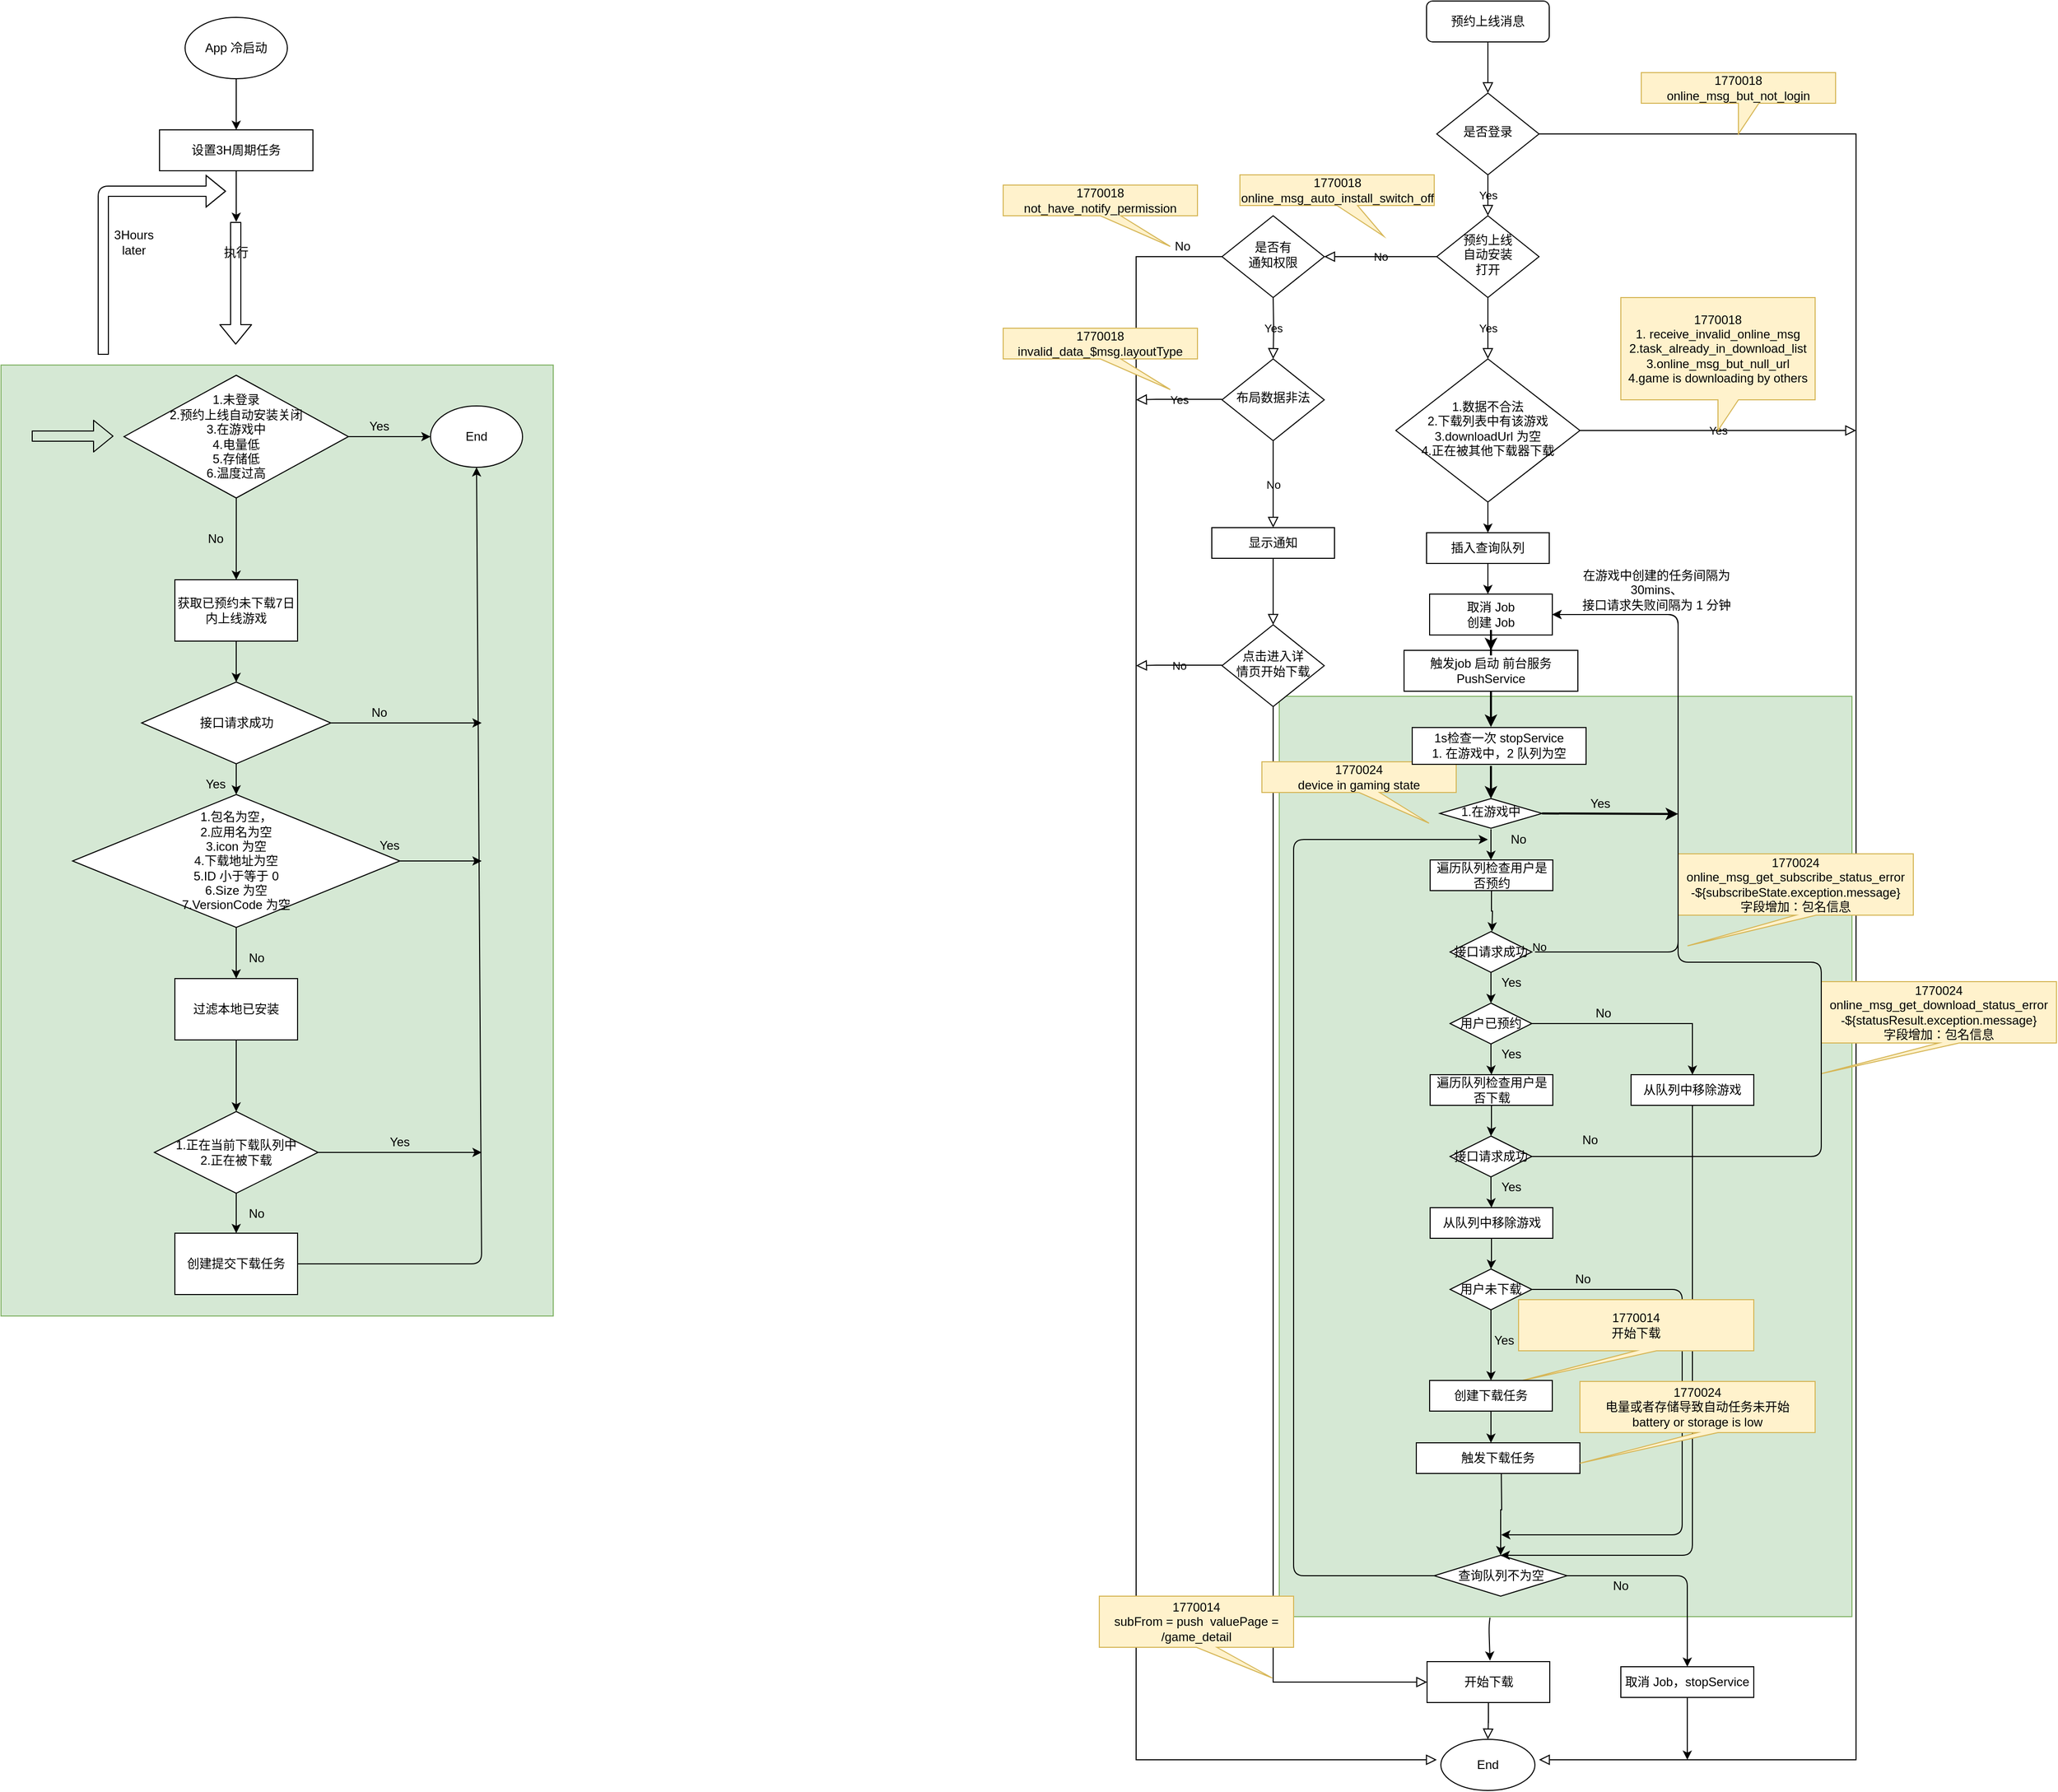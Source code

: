 <mxfile version="14.9.0" type="github">
  <diagram id="aTNAMvz2toSE4Gdvd_Vc" name="Page-1">
    <mxGraphModel dx="6103" dy="762" grid="1" gridSize="10" guides="1" tooltips="1" connect="1" arrows="1" fold="1" page="1" pageScale="1" pageWidth="4681" pageHeight="3300" math="0" shadow="0">
      <root>
        <mxCell id="0" />
        <mxCell id="1" parent="0" />
        <mxCell id="ogqf-lDKkEXnb7IWAkOe-45" value="" style="group" vertex="1" connectable="0" parent="1">
          <mxGeometry x="-1040" y="2144" width="1030" height="1750" as="geometry" />
        </mxCell>
        <mxCell id="ogqf-lDKkEXnb7IWAkOe-46" value="" style="rounded=0;whiteSpace=wrap;html=1;fillColor=#d5e8d4;align=center;verticalAlign=middle;strokeColor=#82b366;" vertex="1" parent="ogqf-lDKkEXnb7IWAkOe-45">
          <mxGeometry x="270" y="680" width="560" height="900" as="geometry" />
        </mxCell>
        <mxCell id="ogqf-lDKkEXnb7IWAkOe-47" value="预约上线消息" style="rounded=1;whiteSpace=wrap;html=1;fontSize=12;glass=0;strokeWidth=1;shadow=0;" vertex="1" parent="ogqf-lDKkEXnb7IWAkOe-45">
          <mxGeometry x="414" width="120" height="40" as="geometry" />
        </mxCell>
        <mxCell id="ogqf-lDKkEXnb7IWAkOe-48" value="No" style="edgeStyle=orthogonalEdgeStyle;rounded=0;html=1;jettySize=auto;orthogonalLoop=1;fontSize=11;endArrow=block;endFill=0;endSize=8;strokeWidth=1;shadow=0;labelBackgroundColor=none;" edge="1" parent="ogqf-lDKkEXnb7IWAkOe-45" source="ogqf-lDKkEXnb7IWAkOe-49">
          <mxGeometry as="geometry">
            <mxPoint as="offset" />
            <mxPoint x="524" y="1720" as="targetPoint" />
            <Array as="points">
              <mxPoint x="834" y="130" />
              <mxPoint x="834" y="1720" />
            </Array>
          </mxGeometry>
        </mxCell>
        <mxCell id="ogqf-lDKkEXnb7IWAkOe-49" value="是否登录" style="rhombus;whiteSpace=wrap;html=1;shadow=0;fontFamily=Helvetica;fontSize=12;align=center;strokeWidth=1;spacing=6;spacingTop=-4;" vertex="1" parent="ogqf-lDKkEXnb7IWAkOe-45">
          <mxGeometry x="424" y="90" width="100" height="80" as="geometry" />
        </mxCell>
        <mxCell id="ogqf-lDKkEXnb7IWAkOe-50" value="" style="rounded=0;html=1;jettySize=auto;orthogonalLoop=1;fontSize=11;endArrow=block;endFill=0;endSize=8;strokeWidth=1;shadow=0;labelBackgroundColor=none;edgeStyle=orthogonalEdgeStyle;" edge="1" parent="ogqf-lDKkEXnb7IWAkOe-45" source="ogqf-lDKkEXnb7IWAkOe-47" target="ogqf-lDKkEXnb7IWAkOe-49">
          <mxGeometry as="geometry" />
        </mxCell>
        <mxCell id="ogqf-lDKkEXnb7IWAkOe-51" value="Yes" style="rounded=0;html=1;jettySize=auto;orthogonalLoop=1;fontSize=11;endArrow=block;endFill=0;endSize=8;strokeWidth=1;shadow=0;labelBackgroundColor=none;edgeStyle=orthogonalEdgeStyle;" edge="1" parent="ogqf-lDKkEXnb7IWAkOe-45" source="ogqf-lDKkEXnb7IWAkOe-52">
          <mxGeometry as="geometry">
            <mxPoint as="offset" />
            <mxPoint x="474" y="350" as="targetPoint" />
          </mxGeometry>
        </mxCell>
        <mxCell id="ogqf-lDKkEXnb7IWAkOe-52" value="预约上线&lt;br&gt;自动安装&lt;br&gt;打开" style="rhombus;whiteSpace=wrap;html=1;shadow=0;fontFamily=Helvetica;fontSize=12;align=center;strokeWidth=1;spacing=6;spacingTop=-4;" vertex="1" parent="ogqf-lDKkEXnb7IWAkOe-45">
          <mxGeometry x="424" y="210" width="100" height="80" as="geometry" />
        </mxCell>
        <mxCell id="ogqf-lDKkEXnb7IWAkOe-53" value="Yes" style="rounded=0;html=1;jettySize=auto;orthogonalLoop=1;fontSize=11;endArrow=block;endFill=0;endSize=8;strokeWidth=1;shadow=0;labelBackgroundColor=none;edgeStyle=orthogonalEdgeStyle;" edge="1" parent="ogqf-lDKkEXnb7IWAkOe-45" source="ogqf-lDKkEXnb7IWAkOe-49" target="ogqf-lDKkEXnb7IWAkOe-52">
          <mxGeometry as="geometry">
            <mxPoint as="offset" />
          </mxGeometry>
        </mxCell>
        <mxCell id="ogqf-lDKkEXnb7IWAkOe-54" value="" style="edgeStyle=orthogonalEdgeStyle;rounded=0;html=1;jettySize=auto;orthogonalLoop=1;fontSize=11;endArrow=block;endFill=0;endSize=8;strokeWidth=1;shadow=0;labelBackgroundColor=none;exitX=0;exitY=0.5;exitDx=0;exitDy=0;" edge="1" parent="ogqf-lDKkEXnb7IWAkOe-45" source="ogqf-lDKkEXnb7IWAkOe-58">
          <mxGeometry as="geometry">
            <mxPoint as="offset" />
            <mxPoint x="210" y="250" as="sourcePoint" />
            <mxPoint x="424" y="1720" as="targetPoint" />
            <Array as="points">
              <mxPoint x="130" y="250" />
              <mxPoint x="130" y="1720" />
            </Array>
          </mxGeometry>
        </mxCell>
        <mxCell id="ogqf-lDKkEXnb7IWAkOe-55" value="No" style="rounded=0;html=1;jettySize=auto;orthogonalLoop=1;fontSize=11;endArrow=block;endFill=0;endSize=8;strokeWidth=1;shadow=0;labelBackgroundColor=none;edgeStyle=orthogonalEdgeStyle;exitX=0;exitY=0.5;exitDx=0;exitDy=0;entryX=1;entryY=0.5;entryDx=0;entryDy=0;" edge="1" parent="ogqf-lDKkEXnb7IWAkOe-45" source="ogqf-lDKkEXnb7IWAkOe-52" target="ogqf-lDKkEXnb7IWAkOe-58">
          <mxGeometry as="geometry">
            <mxPoint as="offset" />
            <mxPoint x="383" y="310" as="sourcePoint" />
            <mxPoint x="370" y="250" as="targetPoint" />
          </mxGeometry>
        </mxCell>
        <mxCell id="ogqf-lDKkEXnb7IWAkOe-56" value="No" style="rounded=0;html=1;jettySize=auto;orthogonalLoop=1;fontSize=11;endArrow=block;endFill=0;endSize=8;strokeWidth=1;shadow=0;labelBackgroundColor=none;edgeStyle=orthogonalEdgeStyle;" edge="1" parent="ogqf-lDKkEXnb7IWAkOe-45">
          <mxGeometry as="geometry">
            <mxPoint as="offset" />
            <mxPoint x="473.5" y="430" as="sourcePoint" />
            <mxPoint x="473.5" y="490" as="targetPoint" />
          </mxGeometry>
        </mxCell>
        <mxCell id="ogqf-lDKkEXnb7IWAkOe-57" value="" style="rounded=0;html=1;jettySize=auto;orthogonalLoop=1;fontSize=11;endArrow=block;endFill=0;endSize=8;strokeWidth=1;shadow=0;labelBackgroundColor=none;edgeStyle=orthogonalEdgeStyle;entryX=0.5;entryY=0;entryDx=0;entryDy=0;" edge="1" parent="ogqf-lDKkEXnb7IWAkOe-45" source="ogqf-lDKkEXnb7IWAkOe-68">
          <mxGeometry as="geometry">
            <mxPoint x="473.5" y="670" as="sourcePoint" />
            <mxPoint x="474" y="1700" as="targetPoint" />
          </mxGeometry>
        </mxCell>
        <mxCell id="ogqf-lDKkEXnb7IWAkOe-58" value="是否有&lt;br&gt;通知权限" style="rhombus;whiteSpace=wrap;html=1;shadow=0;fontFamily=Helvetica;fontSize=12;align=center;strokeWidth=1;spacing=6;spacingTop=-4;" vertex="1" parent="ogqf-lDKkEXnb7IWAkOe-45">
          <mxGeometry x="214" y="210" width="100" height="80" as="geometry" />
        </mxCell>
        <mxCell id="ogqf-lDKkEXnb7IWAkOe-59" value="No" style="text;html=1;align=center;verticalAlign=middle;resizable=0;points=[];autosize=1;" vertex="1" parent="ogqf-lDKkEXnb7IWAkOe-45">
          <mxGeometry x="160" y="230" width="30" height="20" as="geometry" />
        </mxCell>
        <mxCell id="ogqf-lDKkEXnb7IWAkOe-60" value="布局数据非法" style="rhombus;whiteSpace=wrap;html=1;shadow=0;fontFamily=Helvetica;fontSize=12;align=center;strokeWidth=1;spacing=6;spacingTop=-4;" vertex="1" parent="ogqf-lDKkEXnb7IWAkOe-45">
          <mxGeometry x="214" y="350" width="100" height="80" as="geometry" />
        </mxCell>
        <mxCell id="ogqf-lDKkEXnb7IWAkOe-61" value="Yes" style="rounded=0;html=1;jettySize=auto;orthogonalLoop=1;fontSize=11;endArrow=block;endFill=0;endSize=8;strokeWidth=1;shadow=0;labelBackgroundColor=none;edgeStyle=orthogonalEdgeStyle;entryX=0.5;entryY=0;entryDx=0;entryDy=0;" edge="1" parent="ogqf-lDKkEXnb7IWAkOe-45" target="ogqf-lDKkEXnb7IWAkOe-60">
          <mxGeometry as="geometry">
            <mxPoint as="offset" />
            <mxPoint x="264" y="290" as="sourcePoint" />
            <mxPoint x="264" y="330" as="targetPoint" />
          </mxGeometry>
        </mxCell>
        <mxCell id="ogqf-lDKkEXnb7IWAkOe-62" value="Yes" style="rounded=0;html=1;jettySize=auto;orthogonalLoop=1;fontSize=11;endArrow=block;endFill=0;endSize=8;strokeWidth=1;shadow=0;labelBackgroundColor=none;edgeStyle=orthogonalEdgeStyle;exitX=0;exitY=0.5;exitDx=0;exitDy=0;" edge="1" parent="ogqf-lDKkEXnb7IWAkOe-45">
          <mxGeometry as="geometry">
            <mxPoint as="offset" />
            <mxPoint x="214" y="389.5" as="sourcePoint" />
            <mxPoint x="130" y="390" as="targetPoint" />
            <Array as="points">
              <mxPoint x="150" y="390" />
              <mxPoint x="150" y="390" />
            </Array>
          </mxGeometry>
        </mxCell>
        <mxCell id="ogqf-lDKkEXnb7IWAkOe-63" value="显示通知" style="rounded=0;whiteSpace=wrap;html=1;" vertex="1" parent="ogqf-lDKkEXnb7IWAkOe-45">
          <mxGeometry x="204" y="515" width="120" height="30" as="geometry" />
        </mxCell>
        <mxCell id="ogqf-lDKkEXnb7IWAkOe-64" value="No" style="rounded=0;html=1;jettySize=auto;orthogonalLoop=1;fontSize=11;endArrow=block;endFill=0;endSize=8;strokeWidth=1;shadow=0;labelBackgroundColor=none;edgeStyle=orthogonalEdgeStyle;entryX=0.5;entryY=0;entryDx=0;entryDy=0;exitX=0.5;exitY=1;exitDx=0;exitDy=0;" edge="1" parent="ogqf-lDKkEXnb7IWAkOe-45" source="ogqf-lDKkEXnb7IWAkOe-60" target="ogqf-lDKkEXnb7IWAkOe-63">
          <mxGeometry as="geometry">
            <mxPoint as="offset" />
            <mxPoint x="360" y="410" as="sourcePoint" />
            <mxPoint x="360" y="470" as="targetPoint" />
          </mxGeometry>
        </mxCell>
        <mxCell id="ogqf-lDKkEXnb7IWAkOe-65" value="点击进入详&lt;br&gt;情页开始下载" style="rhombus;whiteSpace=wrap;html=1;shadow=0;fontFamily=Helvetica;fontSize=12;align=center;strokeWidth=1;spacing=6;spacingTop=-4;" vertex="1" parent="ogqf-lDKkEXnb7IWAkOe-45">
          <mxGeometry x="214" y="610" width="100" height="80" as="geometry" />
        </mxCell>
        <mxCell id="ogqf-lDKkEXnb7IWAkOe-66" value="" style="rounded=0;html=1;jettySize=auto;orthogonalLoop=1;fontSize=11;endArrow=block;endFill=0;endSize=8;strokeWidth=1;shadow=0;labelBackgroundColor=none;edgeStyle=orthogonalEdgeStyle;exitX=0.5;exitY=1;exitDx=0;exitDy=0;" edge="1" parent="ogqf-lDKkEXnb7IWAkOe-45">
          <mxGeometry as="geometry">
            <mxPoint as="offset" />
            <mxPoint x="264" y="545" as="sourcePoint" />
            <mxPoint x="264" y="610" as="targetPoint" />
          </mxGeometry>
        </mxCell>
        <mxCell id="ogqf-lDKkEXnb7IWAkOe-67" value="No" style="rounded=0;html=1;jettySize=auto;orthogonalLoop=1;fontSize=11;endArrow=block;endFill=0;endSize=8;strokeWidth=1;shadow=0;labelBackgroundColor=none;edgeStyle=orthogonalEdgeStyle;exitX=0;exitY=0.5;exitDx=0;exitDy=0;" edge="1" parent="ogqf-lDKkEXnb7IWAkOe-45">
          <mxGeometry as="geometry">
            <mxPoint as="offset" />
            <mxPoint x="214" y="649.5" as="sourcePoint" />
            <mxPoint x="130" y="650" as="targetPoint" />
            <Array as="points">
              <mxPoint x="150" y="650" />
              <mxPoint x="150" y="650" />
            </Array>
          </mxGeometry>
        </mxCell>
        <mxCell id="ogqf-lDKkEXnb7IWAkOe-68" value="开始下载" style="rounded=0;whiteSpace=wrap;html=1;" vertex="1" parent="ogqf-lDKkEXnb7IWAkOe-45">
          <mxGeometry x="414.5" y="1624" width="120" height="40" as="geometry" />
        </mxCell>
        <mxCell id="ogqf-lDKkEXnb7IWAkOe-69" value="" style="rounded=0;html=1;jettySize=auto;orthogonalLoop=1;fontSize=11;endArrow=block;endFill=0;endSize=8;strokeWidth=1;shadow=0;labelBackgroundColor=none;edgeStyle=orthogonalEdgeStyle;entryX=0;entryY=0.5;entryDx=0;entryDy=0;exitX=0.5;exitY=1;exitDx=0;exitDy=0;" edge="1" parent="ogqf-lDKkEXnb7IWAkOe-45" source="ogqf-lDKkEXnb7IWAkOe-65" target="ogqf-lDKkEXnb7IWAkOe-68">
          <mxGeometry as="geometry">
            <mxPoint as="offset" />
            <mxPoint x="320" y="650" as="sourcePoint" />
            <mxPoint x="360" y="655" as="targetPoint" />
          </mxGeometry>
        </mxCell>
        <mxCell id="ogqf-lDKkEXnb7IWAkOe-70" value="1.数据不合法&lt;br&gt;2.下载列表中有该游戏&lt;br&gt;3.downloadUrl 为空&lt;br&gt;4.正在被其他下载器下载" style="rhombus;whiteSpace=wrap;html=1;shadow=0;fontFamily=Helvetica;fontSize=12;align=center;strokeWidth=1;spacing=6;spacingTop=-4;" vertex="1" parent="ogqf-lDKkEXnb7IWAkOe-45">
          <mxGeometry x="384" y="350" width="180" height="140" as="geometry" />
        </mxCell>
        <mxCell id="ogqf-lDKkEXnb7IWAkOe-71" value="Yes" style="rounded=0;html=1;jettySize=auto;orthogonalLoop=1;fontSize=11;endArrow=block;endFill=0;endSize=8;strokeWidth=1;shadow=0;labelBackgroundColor=none;edgeStyle=orthogonalEdgeStyle;exitX=1;exitY=0.5;exitDx=0;exitDy=0;" edge="1" parent="ogqf-lDKkEXnb7IWAkOe-45" source="ogqf-lDKkEXnb7IWAkOe-70">
          <mxGeometry as="geometry">
            <mxPoint as="offset" />
            <mxPoint x="524" y="389.41" as="sourcePoint" />
            <mxPoint x="834" y="420" as="targetPoint" />
            <Array as="points">
              <mxPoint x="704" y="420" />
            </Array>
          </mxGeometry>
        </mxCell>
        <mxCell id="ogqf-lDKkEXnb7IWAkOe-72" value="" style="endArrow=classic;html=1;exitX=0.5;exitY=1;exitDx=0;exitDy=0;" edge="1" parent="ogqf-lDKkEXnb7IWAkOe-45" source="ogqf-lDKkEXnb7IWAkOe-70">
          <mxGeometry width="50" height="50" as="geometry">
            <mxPoint x="504" y="790" as="sourcePoint" />
            <mxPoint x="474" y="520" as="targetPoint" />
          </mxGeometry>
        </mxCell>
        <mxCell id="ogqf-lDKkEXnb7IWAkOe-73" value="插入查询队列" style="rounded=0;whiteSpace=wrap;html=1;" vertex="1" parent="ogqf-lDKkEXnb7IWAkOe-45">
          <mxGeometry x="414" y="520" width="120" height="30" as="geometry" />
        </mxCell>
        <mxCell id="ogqf-lDKkEXnb7IWAkOe-74" value="" style="endArrow=classic;html=1;exitX=0.5;exitY=1;exitDx=0;exitDy=0;" edge="1" parent="ogqf-lDKkEXnb7IWAkOe-45" source="ogqf-lDKkEXnb7IWAkOe-73">
          <mxGeometry width="50" height="50" as="geometry">
            <mxPoint x="504" y="820" as="sourcePoint" />
            <mxPoint x="474" y="580" as="targetPoint" />
          </mxGeometry>
        </mxCell>
        <mxCell id="ogqf-lDKkEXnb7IWAkOe-75" value="" style="endArrow=classic;html=1;exitX=0;exitY=0.5;exitDx=0;exitDy=0;" edge="1" parent="ogqf-lDKkEXnb7IWAkOe-45" source="ogqf-lDKkEXnb7IWAkOe-76">
          <mxGeometry width="50" height="50" as="geometry">
            <mxPoint x="504" y="720" as="sourcePoint" />
            <mxPoint x="474" y="820" as="targetPoint" />
            <Array as="points">
              <mxPoint x="284" y="1540" />
              <mxPoint x="284" y="970" />
              <mxPoint x="284" y="820" />
            </Array>
          </mxGeometry>
        </mxCell>
        <mxCell id="ogqf-lDKkEXnb7IWAkOe-76" value="查询队列不为空" style="rhombus;whiteSpace=wrap;html=1;" vertex="1" parent="ogqf-lDKkEXnb7IWAkOe-45">
          <mxGeometry x="421.5" y="1520" width="130" height="40" as="geometry" />
        </mxCell>
        <mxCell id="ogqf-lDKkEXnb7IWAkOe-77" value="" style="group" vertex="1" connectable="0" parent="ogqf-lDKkEXnb7IWAkOe-45">
          <mxGeometry x="604" y="1629" width="130" height="30" as="geometry" />
        </mxCell>
        <mxCell id="ogqf-lDKkEXnb7IWAkOe-78" value="取消 Job，stopService" style="rounded=0;whiteSpace=wrap;html=1;" vertex="1" parent="ogqf-lDKkEXnb7IWAkOe-77">
          <mxGeometry width="130" height="30" as="geometry" />
        </mxCell>
        <mxCell id="ogqf-lDKkEXnb7IWAkOe-79" value="" style="edgeStyle=orthogonalEdgeStyle;rounded=0;orthogonalLoop=1;jettySize=auto;html=1;" edge="1" parent="ogqf-lDKkEXnb7IWAkOe-45" target="ogqf-lDKkEXnb7IWAkOe-76">
          <mxGeometry x="324" y="1120" as="geometry">
            <mxPoint x="487.0" y="1430" as="sourcePoint" />
          </mxGeometry>
        </mxCell>
        <mxCell id="ogqf-lDKkEXnb7IWAkOe-80" value="1.在游戏中" style="rhombus;whiteSpace=wrap;html=1;shadow=0;fontFamily=Helvetica;fontSize=12;align=center;strokeWidth=1;spacing=6;spacingTop=-4;" vertex="1" parent="ogqf-lDKkEXnb7IWAkOe-45">
          <mxGeometry x="427" y="780" width="100" height="29" as="geometry" />
        </mxCell>
        <mxCell id="ogqf-lDKkEXnb7IWAkOe-81" value="触发下载任务" style="rounded=0;whiteSpace=wrap;html=1;" vertex="1" parent="ogqf-lDKkEXnb7IWAkOe-45">
          <mxGeometry x="404" y="1410" width="160" height="30" as="geometry" />
        </mxCell>
        <mxCell id="ogqf-lDKkEXnb7IWAkOe-82" value="No" style="text;html=1;strokeColor=none;fillColor=none;align=center;verticalAlign=middle;whiteSpace=wrap;rounded=0;" vertex="1" parent="ogqf-lDKkEXnb7IWAkOe-45">
          <mxGeometry x="584" y="1540" width="40" height="20" as="geometry" />
        </mxCell>
        <mxCell id="ogqf-lDKkEXnb7IWAkOe-83" value="End" style="ellipse;whiteSpace=wrap;html=1;strokeWidth=1;" vertex="1" parent="ogqf-lDKkEXnb7IWAkOe-45">
          <mxGeometry x="428" y="1700" width="92" height="50" as="geometry" />
        </mxCell>
        <mxCell id="ogqf-lDKkEXnb7IWAkOe-84" value="" style="endArrow=classic;html=1;entryX=0.613;entryY=-0.025;entryDx=0;entryDy=0;entryPerimeter=0;" edge="1" parent="ogqf-lDKkEXnb7IWAkOe-45">
          <mxGeometry x="-12" width="50" height="50" as="geometry">
            <mxPoint x="476" y="1581" as="sourcePoint" />
            <mxPoint x="476.06" y="1623" as="targetPoint" />
            <Array as="points">
              <mxPoint x="475" y="1590" />
            </Array>
          </mxGeometry>
        </mxCell>
        <mxCell id="ogqf-lDKkEXnb7IWAkOe-85" value="" style="endArrow=classic;html=1;exitX=1;exitY=0.5;exitDx=0;exitDy=0;" edge="1" parent="ogqf-lDKkEXnb7IWAkOe-45" source="ogqf-lDKkEXnb7IWAkOe-128">
          <mxGeometry width="50" height="50" as="geometry">
            <mxPoint x="504" y="1320" as="sourcePoint" />
            <mxPoint x="487.0" y="1500" as="targetPoint" />
            <Array as="points">
              <mxPoint x="664" y="1260" />
              <mxPoint x="664" y="1500" />
            </Array>
          </mxGeometry>
        </mxCell>
        <mxCell id="ogqf-lDKkEXnb7IWAkOe-86" value="No" style="text;html=1;strokeColor=none;fillColor=none;align=center;verticalAlign=middle;whiteSpace=wrap;rounded=0;" vertex="1" parent="ogqf-lDKkEXnb7IWAkOe-45">
          <mxGeometry x="484" y="810" width="40" height="20" as="geometry" />
        </mxCell>
        <mxCell id="ogqf-lDKkEXnb7IWAkOe-87" value="" style="edgeStyle=orthogonalEdgeStyle;rounded=0;orthogonalLoop=1;jettySize=auto;html=1;" edge="1" parent="ogqf-lDKkEXnb7IWAkOe-45" source="ogqf-lDKkEXnb7IWAkOe-133" target="ogqf-lDKkEXnb7IWAkOe-81">
          <mxGeometry as="geometry">
            <Array as="points">
              <mxPoint x="477" y="1410" />
              <mxPoint x="477" y="1410" />
            </Array>
          </mxGeometry>
        </mxCell>
        <mxCell id="ogqf-lDKkEXnb7IWAkOe-88" value="" style="endArrow=classic;html=1;exitX=0.5;exitY=1;exitDx=0;exitDy=0;entryX=0.5;entryY=0;entryDx=0;entryDy=0;" edge="1" parent="ogqf-lDKkEXnb7IWAkOe-45" source="ogqf-lDKkEXnb7IWAkOe-117" target="ogqf-lDKkEXnb7IWAkOe-76">
          <mxGeometry width="50" height="50" as="geometry">
            <mxPoint x="504" y="1120" as="sourcePoint" />
            <mxPoint x="554" y="1070" as="targetPoint" />
            <Array as="points">
              <mxPoint x="674" y="1520" />
            </Array>
          </mxGeometry>
        </mxCell>
        <mxCell id="ogqf-lDKkEXnb7IWAkOe-89" value="" style="endArrow=classic;html=1;exitX=1;exitY=0.5;exitDx=0;exitDy=0;entryX=0.5;entryY=0;entryDx=0;entryDy=0;" edge="1" parent="ogqf-lDKkEXnb7IWAkOe-45" source="ogqf-lDKkEXnb7IWAkOe-76" target="ogqf-lDKkEXnb7IWAkOe-78">
          <mxGeometry width="50" height="50" as="geometry">
            <mxPoint x="629" y="1644" as="sourcePoint" />
            <mxPoint x="634" y="1644" as="targetPoint" />
            <Array as="points">
              <mxPoint x="669" y="1540" />
            </Array>
          </mxGeometry>
        </mxCell>
        <mxCell id="ogqf-lDKkEXnb7IWAkOe-90" value="" style="endArrow=classic;html=1;exitX=0.5;exitY=1;exitDx=0;exitDy=0;" edge="1" parent="ogqf-lDKkEXnb7IWAkOe-45" source="ogqf-lDKkEXnb7IWAkOe-78">
          <mxGeometry width="50" height="50" as="geometry">
            <mxPoint x="504" y="1520" as="sourcePoint" />
            <mxPoint x="669" y="1720" as="targetPoint" />
          </mxGeometry>
        </mxCell>
        <mxCell id="ogqf-lDKkEXnb7IWAkOe-91" value="1770018&lt;br&gt;online_msg_but_not_login" style="shape=callout;whiteSpace=wrap;html=1;perimeter=calloutPerimeter;strokeColor=#d6b656;strokeWidth=1;fillColor=#fff2cc;" vertex="1" parent="ogqf-lDKkEXnb7IWAkOe-45">
          <mxGeometry x="624" y="70" width="190" height="60" as="geometry" />
        </mxCell>
        <mxCell id="ogqf-lDKkEXnb7IWAkOe-92" value="1770018&lt;br&gt;online_msg_auto_install_switch_off" style="shape=callout;whiteSpace=wrap;html=1;perimeter=calloutPerimeter;strokeColor=#d6b656;strokeWidth=1;position2=0.74;fillColor=#fff2cc;" vertex="1" parent="ogqf-lDKkEXnb7IWAkOe-45">
          <mxGeometry x="231.5" y="170" width="190" height="60" as="geometry" />
        </mxCell>
        <mxCell id="ogqf-lDKkEXnb7IWAkOe-93" value="1770018&lt;br&gt;not_have_notify_permission" style="shape=callout;whiteSpace=wrap;html=1;perimeter=calloutPerimeter;strokeColor=#d6b656;strokeWidth=1;fillColor=#fff2cc;position2=0.86;" vertex="1" parent="ogqf-lDKkEXnb7IWAkOe-45">
          <mxGeometry y="180" width="190" height="60" as="geometry" />
        </mxCell>
        <mxCell id="ogqf-lDKkEXnb7IWAkOe-94" value="1770018&lt;br&gt;invalid_data_$msg.layoutType" style="shape=callout;whiteSpace=wrap;html=1;perimeter=calloutPerimeter;strokeColor=#d6b656;strokeWidth=1;fillColor=#fff2cc;position2=0.86;" vertex="1" parent="ogqf-lDKkEXnb7IWAkOe-45">
          <mxGeometry y="320" width="190" height="60" as="geometry" />
        </mxCell>
        <mxCell id="ogqf-lDKkEXnb7IWAkOe-95" value="1770014&lt;br&gt;subFrom = push&amp;nbsp; valuePage = /game_detail" style="shape=callout;whiteSpace=wrap;html=1;perimeter=calloutPerimeter;strokeColor=#d6b656;strokeWidth=1;fillColor=#fff2cc;position2=0.89;" vertex="1" parent="ogqf-lDKkEXnb7IWAkOe-45">
          <mxGeometry x="94" y="1560" width="190" height="80" as="geometry" />
        </mxCell>
        <mxCell id="ogqf-lDKkEXnb7IWAkOe-96" value="1770018&lt;br&gt;1.&amp;nbsp;receive_invalid_online_msg&lt;br&gt;2.task_already_in_download_list&lt;br&gt;3.online_msg_but_null_url&lt;br&gt;4.game is downloading by others" style="shape=callout;whiteSpace=wrap;html=1;perimeter=calloutPerimeter;strokeColor=#d6b656;strokeWidth=1;fillColor=#fff2cc;" vertex="1" parent="ogqf-lDKkEXnb7IWAkOe-45">
          <mxGeometry x="604" y="290" width="190" height="130" as="geometry" />
        </mxCell>
        <mxCell id="ogqf-lDKkEXnb7IWAkOe-97" value="1770024&lt;br&gt;device in gaming state" style="shape=callout;whiteSpace=wrap;html=1;perimeter=calloutPerimeter;strokeColor=#d6b656;strokeWidth=1;fillColor=#fff2cc;position2=0.86;" vertex="1" parent="ogqf-lDKkEXnb7IWAkOe-45">
          <mxGeometry x="253" y="744" width="190" height="60" as="geometry" />
        </mxCell>
        <mxCell id="ogqf-lDKkEXnb7IWAkOe-98" value="Yes" style="text;html=1;strokeColor=none;fillColor=none;align=center;verticalAlign=middle;whiteSpace=wrap;rounded=0;" vertex="1" parent="ogqf-lDKkEXnb7IWAkOe-45">
          <mxGeometry x="564" y="775" width="40" height="20" as="geometry" />
        </mxCell>
        <mxCell id="ogqf-lDKkEXnb7IWAkOe-99" value="1770024&lt;br&gt;online_msg_get_subscribe_status_error&lt;br&gt;-${subscribeState.exception.message}&lt;br&gt;字段增加：包名信息" style="shape=callout;whiteSpace=wrap;html=1;perimeter=calloutPerimeter;strokeColor=#d6b656;strokeWidth=1;fillColor=#fff2cc;position2=0.04;" vertex="1" parent="ogqf-lDKkEXnb7IWAkOe-45">
          <mxGeometry x="660" y="834" width="230" height="90" as="geometry" />
        </mxCell>
        <mxCell id="ogqf-lDKkEXnb7IWAkOe-100" value="1770024&lt;br&gt;online_msg_get_download_status_error&lt;br&gt;-${statusResult.exception.message}&lt;br&gt;字段增加：包名信息" style="shape=callout;whiteSpace=wrap;html=1;perimeter=calloutPerimeter;strokeColor=#d6b656;strokeWidth=1;fillColor=#fff2cc;position2=0;" vertex="1" parent="ogqf-lDKkEXnb7IWAkOe-45">
          <mxGeometry x="800" y="959" width="230" height="90" as="geometry" />
        </mxCell>
        <mxCell id="ogqf-lDKkEXnb7IWAkOe-101" value="1770024&lt;br&gt;电量或者存储导致自动任务未开始&lt;br&gt;battery or storage is low" style="shape=callout;whiteSpace=wrap;html=1;perimeter=calloutPerimeter;strokeColor=#d6b656;strokeWidth=1;fillColor=#fff2cc;position2=0;" vertex="1" parent="ogqf-lDKkEXnb7IWAkOe-45">
          <mxGeometry x="564" y="1350" width="230" height="80" as="geometry" />
        </mxCell>
        <mxCell id="ogqf-lDKkEXnb7IWAkOe-102" value="1770014&lt;br&gt;开始下载" style="shape=callout;whiteSpace=wrap;html=1;perimeter=calloutPerimeter;strokeColor=#d6b656;strokeWidth=1;fillColor=#fff2cc;position2=0;" vertex="1" parent="ogqf-lDKkEXnb7IWAkOe-45">
          <mxGeometry x="504" y="1270" width="230" height="80" as="geometry" />
        </mxCell>
        <mxCell id="ogqf-lDKkEXnb7IWAkOe-103" value="取消 Job&lt;br&gt;创建 Job" style="rounded=0;whiteSpace=wrap;html=1;align=center;verticalAlign=middle;" vertex="1" parent="ogqf-lDKkEXnb7IWAkOe-45">
          <mxGeometry x="417" y="580" width="120" height="40" as="geometry" />
        </mxCell>
        <mxCell id="ogqf-lDKkEXnb7IWAkOe-104" value="" style="edgeStyle=orthogonalEdgeStyle;rounded=0;orthogonalLoop=1;jettySize=auto;html=1;strokeColor=#000000;strokeWidth=2;" edge="1" parent="ogqf-lDKkEXnb7IWAkOe-45" source="ogqf-lDKkEXnb7IWAkOe-105">
          <mxGeometry relative="1" as="geometry">
            <mxPoint x="477" y="710" as="targetPoint" />
          </mxGeometry>
        </mxCell>
        <mxCell id="ogqf-lDKkEXnb7IWAkOe-105" value="触发job 启动 前台服务 PushService" style="rounded=0;whiteSpace=wrap;html=1;align=center;verticalAlign=middle;" vertex="1" parent="ogqf-lDKkEXnb7IWAkOe-45">
          <mxGeometry x="392" y="635" width="170" height="40" as="geometry" />
        </mxCell>
        <mxCell id="ogqf-lDKkEXnb7IWAkOe-106" value="" style="edgeStyle=orthogonalEdgeStyle;rounded=0;orthogonalLoop=1;jettySize=auto;html=1;strokeColor=#000000;strokeWidth=2;" edge="1" parent="ogqf-lDKkEXnb7IWAkOe-45" source="ogqf-lDKkEXnb7IWAkOe-103" target="ogqf-lDKkEXnb7IWAkOe-105">
          <mxGeometry relative="1" as="geometry" />
        </mxCell>
        <mxCell id="ogqf-lDKkEXnb7IWAkOe-107" value="在游戏中创建的任务间隔为 30mins、&lt;br&gt;接口请求失败间隔为 1 分钟" style="text;html=1;strokeColor=none;fillColor=none;align=center;verticalAlign=middle;whiteSpace=wrap;rounded=0;" vertex="1" parent="ogqf-lDKkEXnb7IWAkOe-45">
          <mxGeometry x="564" y="554" width="150" height="44" as="geometry" />
        </mxCell>
        <mxCell id="ogqf-lDKkEXnb7IWAkOe-108" value="" style="edgeStyle=orthogonalEdgeStyle;rounded=0;orthogonalLoop=1;jettySize=auto;html=1;strokeColor=#000000;strokeWidth=2;entryX=0.5;entryY=0;entryDx=0;entryDy=0;exitX=0.447;exitY=1.07;exitDx=0;exitDy=0;exitPerimeter=0;" edge="1" parent="ogqf-lDKkEXnb7IWAkOe-45" source="ogqf-lDKkEXnb7IWAkOe-109" target="ogqf-lDKkEXnb7IWAkOe-80">
          <mxGeometry relative="1" as="geometry" />
        </mxCell>
        <mxCell id="ogqf-lDKkEXnb7IWAkOe-109" value="1s检查一次 stopService&lt;br&gt;1. 在游戏中，2 队列为空" style="rounded=0;whiteSpace=wrap;html=1;align=center;verticalAlign=middle;" vertex="1" parent="ogqf-lDKkEXnb7IWAkOe-45">
          <mxGeometry x="400" y="710.47" width="170" height="36" as="geometry" />
        </mxCell>
        <mxCell id="ogqf-lDKkEXnb7IWAkOe-110" value="" style="endArrow=classic;html=1;" edge="1" parent="ogqf-lDKkEXnb7IWAkOe-45">
          <mxGeometry x="313" y="810" width="50" height="50" as="geometry">
            <mxPoint x="477" y="810" as="sourcePoint" />
            <mxPoint x="477" y="840" as="targetPoint" />
          </mxGeometry>
        </mxCell>
        <mxCell id="ogqf-lDKkEXnb7IWAkOe-111" value="遍历队列检查用户是否预约" style="rounded=0;whiteSpace=wrap;html=1;" vertex="1" parent="ogqf-lDKkEXnb7IWAkOe-45">
          <mxGeometry x="417.5" y="840" width="120" height="30" as="geometry" />
        </mxCell>
        <mxCell id="ogqf-lDKkEXnb7IWAkOe-112" value="遍历队列检查用户是否下载" style="rounded=0;whiteSpace=wrap;html=1;" vertex="1" parent="ogqf-lDKkEXnb7IWAkOe-45">
          <mxGeometry x="417.5" y="1050" width="120" height="30" as="geometry" />
        </mxCell>
        <mxCell id="ogqf-lDKkEXnb7IWAkOe-113" value="" style="edgeStyle=orthogonalEdgeStyle;rounded=0;orthogonalLoop=1;jettySize=auto;html=1;entryX=0.5;entryY=0;entryDx=0;entryDy=0;" edge="1" parent="ogqf-lDKkEXnb7IWAkOe-45" source="ogqf-lDKkEXnb7IWAkOe-114" target="ogqf-lDKkEXnb7IWAkOe-112">
          <mxGeometry x="335" y="820" as="geometry" />
        </mxCell>
        <mxCell id="ogqf-lDKkEXnb7IWAkOe-114" value="用户已预约" style="rhombus;whiteSpace=wrap;html=1;" vertex="1" parent="ogqf-lDKkEXnb7IWAkOe-45">
          <mxGeometry x="437" y="980" width="80" height="40" as="geometry" />
        </mxCell>
        <mxCell id="ogqf-lDKkEXnb7IWAkOe-115" value="" style="edgeStyle=orthogonalEdgeStyle;rounded=0;orthogonalLoop=1;jettySize=auto;html=1;exitX=0.5;exitY=1;exitDx=0;exitDy=0;" edge="1" parent="ogqf-lDKkEXnb7IWAkOe-45" source="ogqf-lDKkEXnb7IWAkOe-111">
          <mxGeometry x="335" y="820" as="geometry">
            <mxPoint x="478" y="910" as="targetPoint" />
          </mxGeometry>
        </mxCell>
        <mxCell id="ogqf-lDKkEXnb7IWAkOe-116" value="Yes" style="text;html=1;strokeColor=none;fillColor=none;align=center;verticalAlign=middle;whiteSpace=wrap;rounded=0;" vertex="1" parent="ogqf-lDKkEXnb7IWAkOe-45">
          <mxGeometry x="457.5" y="920" width="40" height="20" as="geometry" />
        </mxCell>
        <mxCell id="ogqf-lDKkEXnb7IWAkOe-117" value="从队列中移除游戏" style="rounded=0;whiteSpace=wrap;html=1;" vertex="1" parent="ogqf-lDKkEXnb7IWAkOe-45">
          <mxGeometry x="614" y="1050" width="120" height="30" as="geometry" />
        </mxCell>
        <mxCell id="ogqf-lDKkEXnb7IWAkOe-118" value="" style="edgeStyle=orthogonalEdgeStyle;rounded=0;orthogonalLoop=1;jettySize=auto;html=1;" edge="1" parent="ogqf-lDKkEXnb7IWAkOe-45" source="ogqf-lDKkEXnb7IWAkOe-114" target="ogqf-lDKkEXnb7IWAkOe-117">
          <mxGeometry x="335" y="820" as="geometry" />
        </mxCell>
        <mxCell id="ogqf-lDKkEXnb7IWAkOe-119" value="" style="edgeStyle=orthogonalEdgeStyle;rounded=0;orthogonalLoop=1;jettySize=auto;html=1;" edge="1" parent="ogqf-lDKkEXnb7IWAkOe-45" source="ogqf-lDKkEXnb7IWAkOe-120" target="ogqf-lDKkEXnb7IWAkOe-114">
          <mxGeometry x="313" y="810" as="geometry" />
        </mxCell>
        <mxCell id="ogqf-lDKkEXnb7IWAkOe-120" value="接口请求成功" style="rhombus;whiteSpace=wrap;html=1;" vertex="1" parent="ogqf-lDKkEXnb7IWAkOe-45">
          <mxGeometry x="437" y="910" width="80" height="40" as="geometry" />
        </mxCell>
        <mxCell id="ogqf-lDKkEXnb7IWAkOe-121" value="Yes" style="text;html=1;strokeColor=none;fillColor=none;align=center;verticalAlign=middle;whiteSpace=wrap;rounded=0;" vertex="1" parent="ogqf-lDKkEXnb7IWAkOe-45">
          <mxGeometry x="477" y="950" width="40" height="20" as="geometry" />
        </mxCell>
        <mxCell id="ogqf-lDKkEXnb7IWAkOe-122" value="Yes" style="text;html=1;strokeColor=none;fillColor=none;align=center;verticalAlign=middle;whiteSpace=wrap;rounded=0;" vertex="1" parent="ogqf-lDKkEXnb7IWAkOe-45">
          <mxGeometry x="477" y="1020" width="40" height="20" as="geometry" />
        </mxCell>
        <mxCell id="ogqf-lDKkEXnb7IWAkOe-123" value="No" style="text;html=1;strokeColor=none;fillColor=none;align=center;verticalAlign=middle;whiteSpace=wrap;rounded=0;" vertex="1" parent="ogqf-lDKkEXnb7IWAkOe-45">
          <mxGeometry x="567" y="980" width="40" height="20" as="geometry" />
        </mxCell>
        <mxCell id="ogqf-lDKkEXnb7IWAkOe-124" value="接口请求成功" style="rhombus;whiteSpace=wrap;html=1;" vertex="1" parent="ogqf-lDKkEXnb7IWAkOe-45">
          <mxGeometry x="437" y="1110" width="80" height="40" as="geometry" />
        </mxCell>
        <mxCell id="ogqf-lDKkEXnb7IWAkOe-125" value="" style="edgeStyle=orthogonalEdgeStyle;rounded=0;orthogonalLoop=1;jettySize=auto;html=1;" edge="1" parent="ogqf-lDKkEXnb7IWAkOe-45" source="ogqf-lDKkEXnb7IWAkOe-112" target="ogqf-lDKkEXnb7IWAkOe-124">
          <mxGeometry x="313" y="810" as="geometry" />
        </mxCell>
        <mxCell id="ogqf-lDKkEXnb7IWAkOe-126" value="Yes" style="text;html=1;strokeColor=none;fillColor=none;align=center;verticalAlign=middle;whiteSpace=wrap;rounded=0;" vertex="1" parent="ogqf-lDKkEXnb7IWAkOe-45">
          <mxGeometry x="477" y="1150" width="40" height="20" as="geometry" />
        </mxCell>
        <mxCell id="ogqf-lDKkEXnb7IWAkOe-127" value="Yes" style="text;html=1;strokeColor=none;fillColor=none;align=center;verticalAlign=middle;whiteSpace=wrap;rounded=0;" vertex="1" parent="ogqf-lDKkEXnb7IWAkOe-45">
          <mxGeometry x="469.5" y="1300" width="40" height="20" as="geometry" />
        </mxCell>
        <mxCell id="ogqf-lDKkEXnb7IWAkOe-128" value="用户未下载" style="rhombus;whiteSpace=wrap;html=1;" vertex="1" parent="ogqf-lDKkEXnb7IWAkOe-45">
          <mxGeometry x="437" y="1240" width="80" height="40" as="geometry" />
        </mxCell>
        <mxCell id="ogqf-lDKkEXnb7IWAkOe-129" value="" style="edgeStyle=orthogonalEdgeStyle;rounded=0;orthogonalLoop=1;jettySize=auto;html=1;" edge="1" parent="ogqf-lDKkEXnb7IWAkOe-45" source="ogqf-lDKkEXnb7IWAkOe-128" target="ogqf-lDKkEXnb7IWAkOe-133">
          <mxGeometry x="327" y="1200" as="geometry" />
        </mxCell>
        <mxCell id="ogqf-lDKkEXnb7IWAkOe-130" value="" style="edgeStyle=orthogonalEdgeStyle;rounded=0;orthogonalLoop=1;jettySize=auto;html=1;" edge="1" parent="ogqf-lDKkEXnb7IWAkOe-45" source="ogqf-lDKkEXnb7IWAkOe-131" target="ogqf-lDKkEXnb7IWAkOe-128">
          <mxGeometry x="355" y="1010" as="geometry" />
        </mxCell>
        <mxCell id="ogqf-lDKkEXnb7IWAkOe-131" value="从队列中移除游戏" style="rounded=0;whiteSpace=wrap;html=1;" vertex="1" parent="ogqf-lDKkEXnb7IWAkOe-45">
          <mxGeometry x="417.5" y="1180" width="120" height="30" as="geometry" />
        </mxCell>
        <mxCell id="ogqf-lDKkEXnb7IWAkOe-132" value="" style="edgeStyle=orthogonalEdgeStyle;rounded=0;orthogonalLoop=1;jettySize=auto;html=1;" edge="1" parent="ogqf-lDKkEXnb7IWAkOe-45" source="ogqf-lDKkEXnb7IWAkOe-124" target="ogqf-lDKkEXnb7IWAkOe-131">
          <mxGeometry x="313" y="810" as="geometry" />
        </mxCell>
        <mxCell id="ogqf-lDKkEXnb7IWAkOe-133" value="创建下载任务" style="rounded=0;whiteSpace=wrap;html=1;" vertex="1" parent="ogqf-lDKkEXnb7IWAkOe-45">
          <mxGeometry x="417" y="1349" width="120" height="30" as="geometry" />
        </mxCell>
        <mxCell id="ogqf-lDKkEXnb7IWAkOe-134" value="" style="endArrow=classic;html=1;entryX=1;entryY=0.5;entryDx=0;entryDy=0;" edge="1" parent="ogqf-lDKkEXnb7IWAkOe-45" target="ogqf-lDKkEXnb7IWAkOe-103">
          <mxGeometry x="313" y="810" width="50" height="50" as="geometry">
            <mxPoint x="520" y="930" as="sourcePoint" />
            <mxPoint x="660" y="600" as="targetPoint" />
            <Array as="points">
              <mxPoint x="660" y="930" />
              <mxPoint x="660" y="600" />
            </Array>
          </mxGeometry>
        </mxCell>
        <mxCell id="ogqf-lDKkEXnb7IWAkOe-135" value="" style="endArrow=classic;html=1;exitX=1;exitY=0.5;exitDx=0;exitDy=0;entryX=1;entryY=0.5;entryDx=0;entryDy=0;" edge="1" parent="ogqf-lDKkEXnb7IWAkOe-45" source="ogqf-lDKkEXnb7IWAkOe-124" target="ogqf-lDKkEXnb7IWAkOe-103">
          <mxGeometry x="313" y="810" width="50" height="50" as="geometry">
            <mxPoint x="507" y="1100" as="sourcePoint" />
            <mxPoint x="660" y="600" as="targetPoint" />
            <Array as="points">
              <mxPoint x="800" y="1130" />
              <mxPoint x="800" y="940" />
              <mxPoint x="660" y="940" />
              <mxPoint x="660" y="600" />
            </Array>
          </mxGeometry>
        </mxCell>
        <mxCell id="ogqf-lDKkEXnb7IWAkOe-136" value="No" style="text;html=1;strokeColor=none;fillColor=none;align=center;verticalAlign=middle;whiteSpace=wrap;rounded=0;" vertex="1" parent="ogqf-lDKkEXnb7IWAkOe-45">
          <mxGeometry x="554" y="1104" width="40" height="20" as="geometry" />
        </mxCell>
        <mxCell id="ogqf-lDKkEXnb7IWAkOe-137" value="No" style="text;html=1;strokeColor=none;fillColor=none;align=center;verticalAlign=middle;whiteSpace=wrap;rounded=0;" vertex="1" parent="ogqf-lDKkEXnb7IWAkOe-45">
          <mxGeometry x="547" y="1240" width="40" height="20" as="geometry" />
        </mxCell>
        <mxCell id="ogqf-lDKkEXnb7IWAkOe-138" value="" style="endArrow=classic;html=1;strokeColor=#000000;strokeWidth=2;exitX=1;exitY=0.5;exitDx=0;exitDy=0;" edge="1" parent="ogqf-lDKkEXnb7IWAkOe-45" source="ogqf-lDKkEXnb7IWAkOe-80">
          <mxGeometry width="50" height="50" relative="1" as="geometry">
            <mxPoint x="580" y="770" as="sourcePoint" />
            <mxPoint x="660" y="795" as="targetPoint" />
          </mxGeometry>
        </mxCell>
        <mxCell id="ogqf-lDKkEXnb7IWAkOe-2" value="" style="rounded=0;whiteSpace=wrap;html=1;strokeColor=#82b366;strokeWidth=1;fillColor=#d5e8d4;" vertex="1" parent="1">
          <mxGeometry x="-2020" y="2500" width="540" height="930" as="geometry" />
        </mxCell>
        <mxCell id="ogqf-lDKkEXnb7IWAkOe-3" value="App 冷启动" style="ellipse;whiteSpace=wrap;html=1;strokeColor=#000000;strokeWidth=1;" vertex="1" parent="1">
          <mxGeometry x="-1840" y="2160" width="100" height="60" as="geometry" />
        </mxCell>
        <mxCell id="ogqf-lDKkEXnb7IWAkOe-4" value="设置3H周期任务" style="rounded=0;whiteSpace=wrap;html=1;strokeColor=#000000;strokeWidth=1;" vertex="1" parent="1">
          <mxGeometry x="-1865" y="2270" width="150" height="40" as="geometry" />
        </mxCell>
        <mxCell id="ogqf-lDKkEXnb7IWAkOe-5" value="" style="edgeStyle=orthogonalEdgeStyle;rounded=0;orthogonalLoop=1;jettySize=auto;html=1;" edge="1" parent="1" source="ogqf-lDKkEXnb7IWAkOe-3" target="ogqf-lDKkEXnb7IWAkOe-4">
          <mxGeometry x="-2020" y="2160" as="geometry" />
        </mxCell>
        <mxCell id="ogqf-lDKkEXnb7IWAkOe-6" value="" style="shape=flexArrow;endArrow=classic;html=1;" edge="1" parent="1">
          <mxGeometry x="-2020" y="2160" width="50" height="50" as="geometry">
            <mxPoint x="-1790.5" y="2360" as="sourcePoint" />
            <mxPoint x="-1790.5" y="2480" as="targetPoint" />
          </mxGeometry>
        </mxCell>
        <mxCell id="ogqf-lDKkEXnb7IWAkOe-7" value="执行" style="text;html=1;strokeColor=none;fillColor=none;align=center;verticalAlign=middle;whiteSpace=wrap;rounded=0;" vertex="1" parent="1">
          <mxGeometry x="-1810" y="2360" width="40" height="60" as="geometry" />
        </mxCell>
        <mxCell id="ogqf-lDKkEXnb7IWAkOe-8" value="" style="edgeStyle=orthogonalEdgeStyle;rounded=0;orthogonalLoop=1;jettySize=auto;html=1;" edge="1" parent="1" source="ogqf-lDKkEXnb7IWAkOe-4" target="ogqf-lDKkEXnb7IWAkOe-7">
          <mxGeometry x="-2020" y="2160" as="geometry" />
        </mxCell>
        <mxCell id="ogqf-lDKkEXnb7IWAkOe-9" value="" style="shape=flexArrow;endArrow=classic;html=1;" edge="1" parent="1">
          <mxGeometry x="-2020" y="2160" width="50" height="50" as="geometry">
            <mxPoint x="-1990" y="2569.5" as="sourcePoint" />
            <mxPoint x="-1910" y="2569.5" as="targetPoint" />
          </mxGeometry>
        </mxCell>
        <mxCell id="ogqf-lDKkEXnb7IWAkOe-10" value="1.未登录&lt;br&gt;2.预约上线自动安装关闭&lt;br&gt;3.在游戏中&lt;br&gt;4.电量低&lt;br&gt;5.存储低&lt;br&gt;6.温度过高" style="rhombus;whiteSpace=wrap;html=1;strokeColor=#000000;strokeWidth=1;" vertex="1" parent="1">
          <mxGeometry x="-1899.75" y="2510" width="219.5" height="120" as="geometry" />
        </mxCell>
        <mxCell id="ogqf-lDKkEXnb7IWAkOe-11" value="End" style="ellipse;whiteSpace=wrap;html=1;strokeColor=#000000;strokeWidth=1;" vertex="1" parent="1">
          <mxGeometry x="-1600" y="2540" width="90" height="60" as="geometry" />
        </mxCell>
        <mxCell id="ogqf-lDKkEXnb7IWAkOe-12" value="" style="edgeStyle=orthogonalEdgeStyle;rounded=0;orthogonalLoop=1;jettySize=auto;html=1;" edge="1" parent="1" source="ogqf-lDKkEXnb7IWAkOe-10" target="ogqf-lDKkEXnb7IWAkOe-11">
          <mxGeometry x="-2020" y="2160" as="geometry" />
        </mxCell>
        <mxCell id="ogqf-lDKkEXnb7IWAkOe-13" value="Yes" style="text;html=1;strokeColor=none;fillColor=none;align=center;verticalAlign=middle;whiteSpace=wrap;rounded=0;" vertex="1" parent="1">
          <mxGeometry x="-1670" y="2550" width="40" height="20" as="geometry" />
        </mxCell>
        <mxCell id="ogqf-lDKkEXnb7IWAkOe-14" value="获取已预约未下载7日内上线游戏" style="rounded=0;whiteSpace=wrap;html=1;strokeColor=#000000;strokeWidth=1;" vertex="1" parent="1">
          <mxGeometry x="-1850" y="2710" width="120" height="60" as="geometry" />
        </mxCell>
        <mxCell id="ogqf-lDKkEXnb7IWAkOe-15" value="" style="edgeStyle=orthogonalEdgeStyle;rounded=0;orthogonalLoop=1;jettySize=auto;html=1;" edge="1" parent="1" source="ogqf-lDKkEXnb7IWAkOe-10" target="ogqf-lDKkEXnb7IWAkOe-14">
          <mxGeometry x="-2020" y="2160" as="geometry" />
        </mxCell>
        <mxCell id="ogqf-lDKkEXnb7IWAkOe-16" value="No" style="text;html=1;strokeColor=none;fillColor=none;align=center;verticalAlign=middle;whiteSpace=wrap;rounded=0;" vertex="1" parent="1">
          <mxGeometry x="-1830" y="2660" width="40" height="20" as="geometry" />
        </mxCell>
        <mxCell id="ogqf-lDKkEXnb7IWAkOe-17" value="" style="endArrow=classic;html=1;exitX=1;exitY=0.5;exitDx=0;exitDy=0;entryX=0.5;entryY=1;entryDx=0;entryDy=0;" edge="1" parent="1" source="ogqf-lDKkEXnb7IWAkOe-32" target="ogqf-lDKkEXnb7IWAkOe-11">
          <mxGeometry x="-2020" y="2160" width="50" height="50" as="geometry">
            <mxPoint x="-2120" y="3030" as="sourcePoint" />
            <mxPoint x="-1550" y="2600" as="targetPoint" />
            <Array as="points">
              <mxPoint x="-1550" y="3379" />
            </Array>
          </mxGeometry>
        </mxCell>
        <mxCell id="ogqf-lDKkEXnb7IWAkOe-18" value="" style="shape=flexArrow;endArrow=classic;html=1;" edge="1" parent="1">
          <mxGeometry x="-2020" y="2160" width="50" height="50" as="geometry">
            <mxPoint x="-1920" y="2490" as="sourcePoint" />
            <mxPoint x="-1800" y="2330" as="targetPoint" />
            <Array as="points">
              <mxPoint x="-1920" y="2330" />
            </Array>
          </mxGeometry>
        </mxCell>
        <mxCell id="ogqf-lDKkEXnb7IWAkOe-19" value="3Hours later" style="text;html=1;strokeColor=none;fillColor=none;align=center;verticalAlign=middle;whiteSpace=wrap;rounded=0;" vertex="1" parent="1">
          <mxGeometry x="-1910" y="2370" width="40" height="20" as="geometry" />
        </mxCell>
        <mxCell id="ogqf-lDKkEXnb7IWAkOe-22" value="接口请求成功" style="rhombus;whiteSpace=wrap;html=1;strokeColor=#000000;strokeWidth=1;" vertex="1" parent="1">
          <mxGeometry x="-1882.5" y="2810" width="185" height="80" as="geometry" />
        </mxCell>
        <mxCell id="ogqf-lDKkEXnb7IWAkOe-23" value="" style="edgeStyle=orthogonalEdgeStyle;rounded=0;orthogonalLoop=1;jettySize=auto;html=1;entryX=0.5;entryY=0;entryDx=0;entryDy=0;" edge="1" parent="1" source="ogqf-lDKkEXnb7IWAkOe-14" target="ogqf-lDKkEXnb7IWAkOe-22">
          <mxGeometry x="-2020" y="2160" as="geometry" />
        </mxCell>
        <mxCell id="ogqf-lDKkEXnb7IWAkOe-24" value="" style="endArrow=classic;html=1;exitX=1;exitY=0.5;exitDx=0;exitDy=0;" edge="1" parent="1" source="ogqf-lDKkEXnb7IWAkOe-22">
          <mxGeometry x="-2020" y="2160" width="50" height="50" as="geometry">
            <mxPoint x="-1660" y="2850" as="sourcePoint" />
            <mxPoint x="-1550" y="2850.0" as="targetPoint" />
          </mxGeometry>
        </mxCell>
        <mxCell id="ogqf-lDKkEXnb7IWAkOe-25" value="过滤本地已安装" style="rounded=0;whiteSpace=wrap;html=1;strokeColor=#000000;strokeWidth=1;" vertex="1" parent="1">
          <mxGeometry x="-1850" y="3100" width="120" height="60" as="geometry" />
        </mxCell>
        <mxCell id="ogqf-lDKkEXnb7IWAkOe-26" value="" style="edgeStyle=orthogonalEdgeStyle;rounded=0;orthogonalLoop=1;jettySize=auto;html=1;" edge="1" parent="1" source="ogqf-lDKkEXnb7IWAkOe-27" target="ogqf-lDKkEXnb7IWAkOe-25">
          <mxGeometry x="-2005" y="2900" as="geometry" />
        </mxCell>
        <mxCell id="ogqf-lDKkEXnb7IWAkOe-27" value="&lt;span&gt;1.包名为空，&lt;br&gt;2.应用名为空&lt;br&gt;3.icon 为空&lt;br&gt;4.下载地址为空&lt;br&gt;5.ID 小于等于 0&lt;br&gt;6.Size 为空&lt;br&gt;7.VersionCode 为空&lt;br&gt;&lt;/span&gt;" style="rhombus;whiteSpace=wrap;html=1;strokeColor=#000000;strokeWidth=1;" vertex="1" parent="1">
          <mxGeometry x="-1950" y="2920" width="320" height="130" as="geometry" />
        </mxCell>
        <mxCell id="ogqf-lDKkEXnb7IWAkOe-28" value="" style="edgeStyle=orthogonalEdgeStyle;rounded=0;orthogonalLoop=1;jettySize=auto;html=1;" edge="1" parent="1" source="ogqf-lDKkEXnb7IWAkOe-22" target="ogqf-lDKkEXnb7IWAkOe-27">
          <mxGeometry x="-2020" y="2160" as="geometry" />
        </mxCell>
        <mxCell id="ogqf-lDKkEXnb7IWAkOe-29" value="Yes" style="text;html=1;strokeColor=none;fillColor=none;align=center;verticalAlign=middle;whiteSpace=wrap;rounded=0;" vertex="1" parent="1">
          <mxGeometry x="-1660" y="2960" width="40" height="20" as="geometry" />
        </mxCell>
        <mxCell id="ogqf-lDKkEXnb7IWAkOe-30" value="1.正在当前下载队列中&lt;br&gt;2.正在被下载" style="rhombus;whiteSpace=wrap;html=1;strokeColor=#000000;strokeWidth=1;" vertex="1" parent="1">
          <mxGeometry x="-1870" y="3230" width="160" height="80" as="geometry" />
        </mxCell>
        <mxCell id="ogqf-lDKkEXnb7IWAkOe-31" value="" style="edgeStyle=orthogonalEdgeStyle;rounded=0;orthogonalLoop=1;jettySize=auto;html=1;" edge="1" parent="1" source="ogqf-lDKkEXnb7IWAkOe-25" target="ogqf-lDKkEXnb7IWAkOe-30">
          <mxGeometry x="-2005" y="2900" as="geometry" />
        </mxCell>
        <mxCell id="ogqf-lDKkEXnb7IWAkOe-32" value="创建提交下载任务" style="rounded=0;whiteSpace=wrap;html=1;strokeColor=#000000;strokeWidth=1;" vertex="1" parent="1">
          <mxGeometry x="-1850" y="3349" width="120" height="60" as="geometry" />
        </mxCell>
        <mxCell id="ogqf-lDKkEXnb7IWAkOe-33" value="" style="edgeStyle=orthogonalEdgeStyle;rounded=0;orthogonalLoop=1;jettySize=auto;html=1;" edge="1" parent="1" source="ogqf-lDKkEXnb7IWAkOe-30" target="ogqf-lDKkEXnb7IWAkOe-32">
          <mxGeometry x="-2005" y="2900" as="geometry" />
        </mxCell>
        <mxCell id="ogqf-lDKkEXnb7IWAkOe-34" value="" style="endArrow=classic;html=1;exitX=1;exitY=0.5;exitDx=0;exitDy=0;" edge="1" parent="1" source="ogqf-lDKkEXnb7IWAkOe-27">
          <mxGeometry x="-2005" y="2900" width="50" height="50" as="geometry">
            <mxPoint x="-2120" y="3040" as="sourcePoint" />
            <mxPoint x="-1550" y="2985" as="targetPoint" />
          </mxGeometry>
        </mxCell>
        <mxCell id="ogqf-lDKkEXnb7IWAkOe-35" value="Yes" style="text;html=1;strokeColor=none;fillColor=none;align=center;verticalAlign=middle;whiteSpace=wrap;rounded=0;" vertex="1" parent="1">
          <mxGeometry x="-1650" y="3250" width="40" height="20" as="geometry" />
        </mxCell>
        <mxCell id="ogqf-lDKkEXnb7IWAkOe-36" value="" style="endArrow=classic;html=1;exitX=1;exitY=0.5;exitDx=0;exitDy=0;" edge="1" parent="1" source="ogqf-lDKkEXnb7IWAkOe-30">
          <mxGeometry x="-2005" y="2900" width="50" height="50" as="geometry">
            <mxPoint x="-2120" y="3240" as="sourcePoint" />
            <mxPoint x="-1550" y="3270.0" as="targetPoint" />
          </mxGeometry>
        </mxCell>
        <mxCell id="ogqf-lDKkEXnb7IWAkOe-37" value="No" style="text;html=1;strokeColor=none;fillColor=none;align=center;verticalAlign=middle;whiteSpace=wrap;rounded=0;" vertex="1" parent="1">
          <mxGeometry x="-1790" y="3070" width="40" height="20" as="geometry" />
        </mxCell>
        <mxCell id="ogqf-lDKkEXnb7IWAkOe-38" value="No" style="text;html=1;strokeColor=none;fillColor=none;align=center;verticalAlign=middle;whiteSpace=wrap;rounded=0;" vertex="1" parent="1">
          <mxGeometry x="-1790" y="3320" width="40" height="20" as="geometry" />
        </mxCell>
        <mxCell id="ogqf-lDKkEXnb7IWAkOe-43" value="Yes" style="text;html=1;strokeColor=none;fillColor=none;align=center;verticalAlign=middle;whiteSpace=wrap;rounded=0;" vertex="1" parent="1">
          <mxGeometry x="-1830" y="2900" width="40" height="20" as="geometry" />
        </mxCell>
        <mxCell id="ogqf-lDKkEXnb7IWAkOe-44" value="No" style="text;html=1;strokeColor=none;fillColor=none;align=center;verticalAlign=middle;whiteSpace=wrap;rounded=0;" vertex="1" parent="1">
          <mxGeometry x="-1670" y="2830" width="40" height="20" as="geometry" />
        </mxCell>
      </root>
    </mxGraphModel>
  </diagram>
</mxfile>
